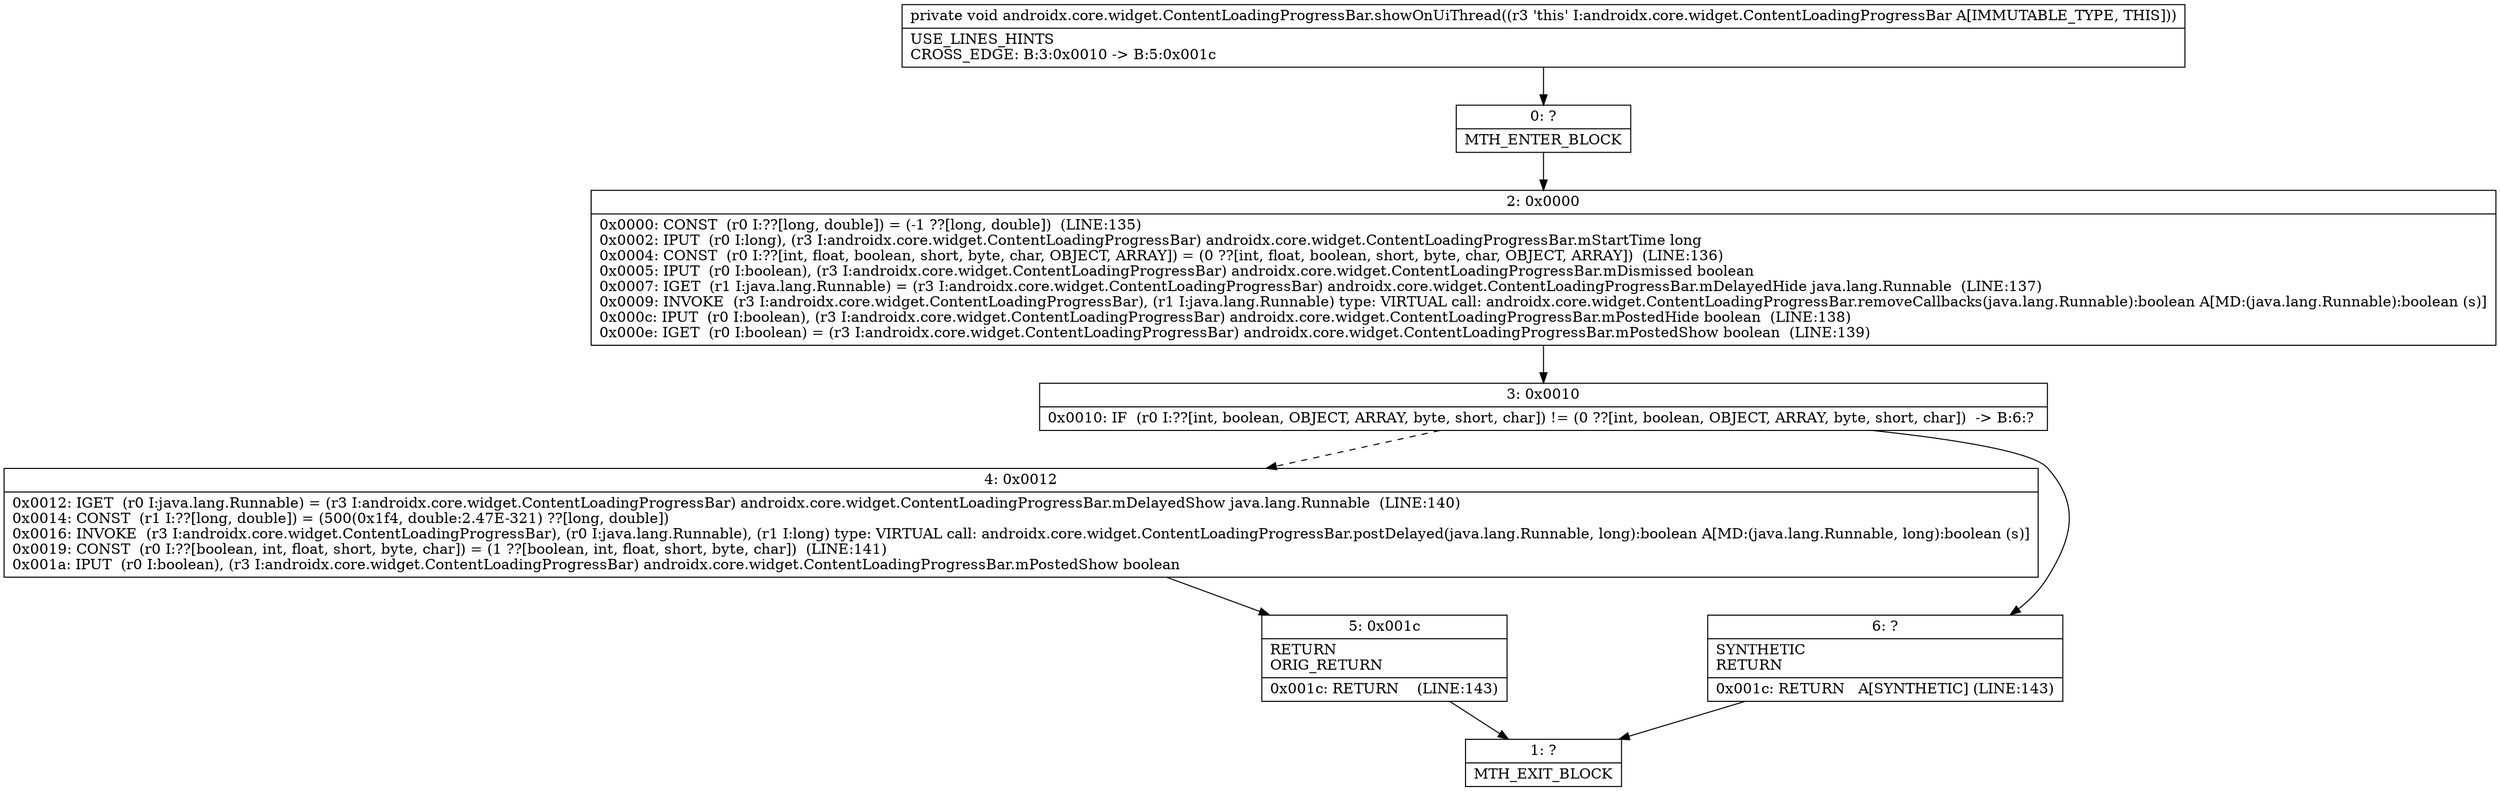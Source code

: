 digraph "CFG forandroidx.core.widget.ContentLoadingProgressBar.showOnUiThread()V" {
Node_0 [shape=record,label="{0\:\ ?|MTH_ENTER_BLOCK\l}"];
Node_2 [shape=record,label="{2\:\ 0x0000|0x0000: CONST  (r0 I:??[long, double]) = (\-1 ??[long, double])  (LINE:135)\l0x0002: IPUT  (r0 I:long), (r3 I:androidx.core.widget.ContentLoadingProgressBar) androidx.core.widget.ContentLoadingProgressBar.mStartTime long \l0x0004: CONST  (r0 I:??[int, float, boolean, short, byte, char, OBJECT, ARRAY]) = (0 ??[int, float, boolean, short, byte, char, OBJECT, ARRAY])  (LINE:136)\l0x0005: IPUT  (r0 I:boolean), (r3 I:androidx.core.widget.ContentLoadingProgressBar) androidx.core.widget.ContentLoadingProgressBar.mDismissed boolean \l0x0007: IGET  (r1 I:java.lang.Runnable) = (r3 I:androidx.core.widget.ContentLoadingProgressBar) androidx.core.widget.ContentLoadingProgressBar.mDelayedHide java.lang.Runnable  (LINE:137)\l0x0009: INVOKE  (r3 I:androidx.core.widget.ContentLoadingProgressBar), (r1 I:java.lang.Runnable) type: VIRTUAL call: androidx.core.widget.ContentLoadingProgressBar.removeCallbacks(java.lang.Runnable):boolean A[MD:(java.lang.Runnable):boolean (s)]\l0x000c: IPUT  (r0 I:boolean), (r3 I:androidx.core.widget.ContentLoadingProgressBar) androidx.core.widget.ContentLoadingProgressBar.mPostedHide boolean  (LINE:138)\l0x000e: IGET  (r0 I:boolean) = (r3 I:androidx.core.widget.ContentLoadingProgressBar) androidx.core.widget.ContentLoadingProgressBar.mPostedShow boolean  (LINE:139)\l}"];
Node_3 [shape=record,label="{3\:\ 0x0010|0x0010: IF  (r0 I:??[int, boolean, OBJECT, ARRAY, byte, short, char]) != (0 ??[int, boolean, OBJECT, ARRAY, byte, short, char])  \-\> B:6:? \l}"];
Node_4 [shape=record,label="{4\:\ 0x0012|0x0012: IGET  (r0 I:java.lang.Runnable) = (r3 I:androidx.core.widget.ContentLoadingProgressBar) androidx.core.widget.ContentLoadingProgressBar.mDelayedShow java.lang.Runnable  (LINE:140)\l0x0014: CONST  (r1 I:??[long, double]) = (500(0x1f4, double:2.47E\-321) ??[long, double]) \l0x0016: INVOKE  (r3 I:androidx.core.widget.ContentLoadingProgressBar), (r0 I:java.lang.Runnable), (r1 I:long) type: VIRTUAL call: androidx.core.widget.ContentLoadingProgressBar.postDelayed(java.lang.Runnable, long):boolean A[MD:(java.lang.Runnable, long):boolean (s)]\l0x0019: CONST  (r0 I:??[boolean, int, float, short, byte, char]) = (1 ??[boolean, int, float, short, byte, char])  (LINE:141)\l0x001a: IPUT  (r0 I:boolean), (r3 I:androidx.core.widget.ContentLoadingProgressBar) androidx.core.widget.ContentLoadingProgressBar.mPostedShow boolean \l}"];
Node_5 [shape=record,label="{5\:\ 0x001c|RETURN\lORIG_RETURN\l|0x001c: RETURN    (LINE:143)\l}"];
Node_1 [shape=record,label="{1\:\ ?|MTH_EXIT_BLOCK\l}"];
Node_6 [shape=record,label="{6\:\ ?|SYNTHETIC\lRETURN\l|0x001c: RETURN   A[SYNTHETIC] (LINE:143)\l}"];
MethodNode[shape=record,label="{private void androidx.core.widget.ContentLoadingProgressBar.showOnUiThread((r3 'this' I:androidx.core.widget.ContentLoadingProgressBar A[IMMUTABLE_TYPE, THIS]))  | USE_LINES_HINTS\lCROSS_EDGE: B:3:0x0010 \-\> B:5:0x001c\l}"];
MethodNode -> Node_0;Node_0 -> Node_2;
Node_2 -> Node_3;
Node_3 -> Node_4[style=dashed];
Node_3 -> Node_6;
Node_4 -> Node_5;
Node_5 -> Node_1;
Node_6 -> Node_1;
}

